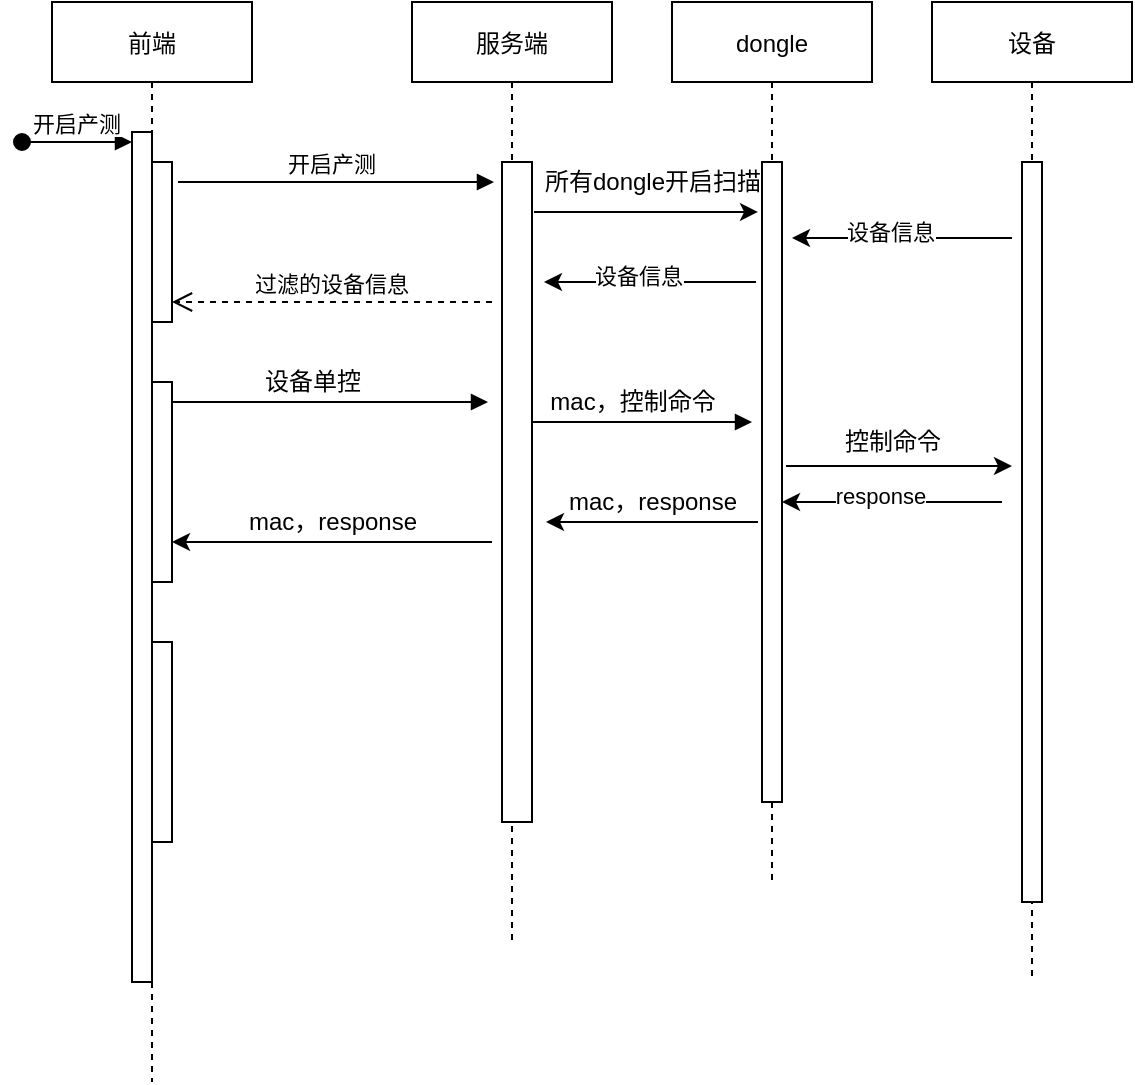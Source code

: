 <mxfile version="14.4.2" type="github">
  <diagram id="kgpKYQtTHZ0yAKxKKP6v" name="Page-1">
    <mxGraphModel dx="1426" dy="643" grid="1" gridSize="10" guides="1" tooltips="1" connect="1" arrows="1" fold="1" page="1" pageScale="1" pageWidth="850" pageHeight="1100" math="0" shadow="0">
      <root>
        <mxCell id="0" />
        <mxCell id="1" parent="0" />
        <mxCell id="3nuBFxr9cyL0pnOWT2aG-1" value="前端" style="shape=umlLifeline;perimeter=lifelinePerimeter;container=1;collapsible=0;recursiveResize=0;rounded=0;shadow=0;strokeWidth=1;" parent="1" vertex="1">
          <mxGeometry x="120" y="80" width="100" height="540" as="geometry" />
        </mxCell>
        <mxCell id="3nuBFxr9cyL0pnOWT2aG-2" value="" style="points=[];perimeter=orthogonalPerimeter;rounded=0;shadow=0;strokeWidth=1;" parent="3nuBFxr9cyL0pnOWT2aG-1" vertex="1">
          <mxGeometry x="40" y="65" width="10" height="425" as="geometry" />
        </mxCell>
        <mxCell id="3nuBFxr9cyL0pnOWT2aG-3" value="开启产测" style="verticalAlign=bottom;startArrow=oval;endArrow=block;startSize=8;shadow=0;strokeWidth=1;" parent="3nuBFxr9cyL0pnOWT2aG-1" target="3nuBFxr9cyL0pnOWT2aG-2" edge="1">
          <mxGeometry relative="1" as="geometry">
            <mxPoint x="-15" y="70" as="sourcePoint" />
          </mxGeometry>
        </mxCell>
        <mxCell id="3nuBFxr9cyL0pnOWT2aG-4" value="" style="points=[];perimeter=orthogonalPerimeter;rounded=0;shadow=0;strokeWidth=1;" parent="3nuBFxr9cyL0pnOWT2aG-1" vertex="1">
          <mxGeometry x="50" y="80" width="10" height="80" as="geometry" />
        </mxCell>
        <mxCell id="KvQf5FNb2fmNMi8H4hha-17" value="" style="points=[];perimeter=orthogonalPerimeter;rounded=0;shadow=0;strokeWidth=1;" vertex="1" parent="3nuBFxr9cyL0pnOWT2aG-1">
          <mxGeometry x="50" y="190" width="10" height="100" as="geometry" />
        </mxCell>
        <mxCell id="3nuBFxr9cyL0pnOWT2aG-5" value="服务端" style="shape=umlLifeline;perimeter=lifelinePerimeter;container=1;collapsible=0;recursiveResize=0;rounded=0;shadow=0;strokeWidth=1;" parent="1" vertex="1">
          <mxGeometry x="300" y="80" width="100" height="470" as="geometry" />
        </mxCell>
        <mxCell id="3nuBFxr9cyL0pnOWT2aG-6" value="" style="points=[];perimeter=orthogonalPerimeter;rounded=0;shadow=0;strokeWidth=1;" parent="3nuBFxr9cyL0pnOWT2aG-5" vertex="1">
          <mxGeometry x="45" y="80" width="15" height="330" as="geometry" />
        </mxCell>
        <mxCell id="3nuBFxr9cyL0pnOWT2aG-9" value="开启产测" style="verticalAlign=bottom;endArrow=block;shadow=0;strokeWidth=1;" parent="1" edge="1">
          <mxGeometry x="-0.025" relative="1" as="geometry">
            <mxPoint x="183" y="170" as="sourcePoint" />
            <mxPoint x="341" y="170" as="targetPoint" />
            <mxPoint as="offset" />
          </mxGeometry>
        </mxCell>
        <mxCell id="3nuBFxr9cyL0pnOWT2aG-10" value="过滤的设备信息" style="verticalAlign=bottom;endArrow=open;dashed=1;endSize=8;shadow=0;strokeWidth=1;" parent="1" edge="1">
          <mxGeometry relative="1" as="geometry">
            <mxPoint x="180" y="230" as="targetPoint" />
            <mxPoint x="340" y="230" as="sourcePoint" />
          </mxGeometry>
        </mxCell>
        <mxCell id="KvQf5FNb2fmNMi8H4hha-1" value="dongle" style="shape=umlLifeline;perimeter=lifelinePerimeter;container=1;collapsible=0;recursiveResize=0;rounded=0;shadow=0;strokeWidth=1;" vertex="1" parent="1">
          <mxGeometry x="430" y="80" width="100" height="440" as="geometry" />
        </mxCell>
        <mxCell id="KvQf5FNb2fmNMi8H4hha-2" value="" style="points=[];perimeter=orthogonalPerimeter;rounded=0;shadow=0;strokeWidth=1;" vertex="1" parent="KvQf5FNb2fmNMi8H4hha-1">
          <mxGeometry x="45" y="80" width="10" height="320" as="geometry" />
        </mxCell>
        <mxCell id="KvQf5FNb2fmNMi8H4hha-3" value="设备" style="shape=umlLifeline;perimeter=lifelinePerimeter;container=1;collapsible=0;recursiveResize=0;rounded=0;shadow=0;strokeWidth=1;" vertex="1" parent="1">
          <mxGeometry x="560" y="80" width="100" height="490" as="geometry" />
        </mxCell>
        <mxCell id="KvQf5FNb2fmNMi8H4hha-4" value="" style="points=[];perimeter=orthogonalPerimeter;rounded=0;shadow=0;strokeWidth=1;" vertex="1" parent="KvQf5FNb2fmNMi8H4hha-3">
          <mxGeometry x="45" y="80" width="10" height="370" as="geometry" />
        </mxCell>
        <mxCell id="KvQf5FNb2fmNMi8H4hha-8" value="" style="endArrow=classic;html=1;entryX=-0.2;entryY=0.078;entryDx=0;entryDy=0;entryPerimeter=0;" edge="1" parent="1" target="KvQf5FNb2fmNMi8H4hha-2">
          <mxGeometry width="50" height="50" relative="1" as="geometry">
            <mxPoint x="361" y="185" as="sourcePoint" />
            <mxPoint x="450" y="300" as="targetPoint" />
            <Array as="points" />
          </mxGeometry>
        </mxCell>
        <mxCell id="KvQf5FNb2fmNMi8H4hha-9" value="&lt;font style=&quot;vertical-align: inherit&quot;&gt;&lt;font style=&quot;vertical-align: inherit&quot;&gt;&lt;font style=&quot;vertical-align: inherit&quot;&gt;&lt;font style=&quot;vertical-align: inherit&quot;&gt;&lt;font style=&quot;vertical-align: inherit&quot;&gt;&lt;font style=&quot;vertical-align: inherit&quot;&gt;&lt;font style=&quot;vertical-align: inherit&quot;&gt;&lt;font style=&quot;vertical-align: inherit&quot;&gt;所有dongle开启扫描&lt;/font&gt;&lt;/font&gt;&lt;/font&gt;&lt;/font&gt;&lt;/font&gt;&lt;/font&gt;&lt;/font&gt;&lt;/font&gt;" style="text;html=1;align=center;verticalAlign=middle;resizable=0;points=[];autosize=1;" vertex="1" parent="1">
          <mxGeometry x="360" y="160" width="120" height="20" as="geometry" />
        </mxCell>
        <mxCell id="KvQf5FNb2fmNMi8H4hha-11" value="" style="endArrow=classic;html=1;" edge="1" parent="1">
          <mxGeometry width="50" height="50" relative="1" as="geometry">
            <mxPoint x="600" y="198" as="sourcePoint" />
            <mxPoint x="490" y="198" as="targetPoint" />
          </mxGeometry>
        </mxCell>
        <mxCell id="KvQf5FNb2fmNMi8H4hha-12" value="&lt;font style=&quot;vertical-align: inherit&quot;&gt;&lt;font style=&quot;vertical-align: inherit&quot;&gt;设备信息&lt;/font&gt;&lt;/font&gt;" style="edgeLabel;html=1;align=center;verticalAlign=middle;resizable=0;points=[];" vertex="1" connectable="0" parent="KvQf5FNb2fmNMi8H4hha-11">
          <mxGeometry x="0.11" y="-3" relative="1" as="geometry">
            <mxPoint as="offset" />
          </mxGeometry>
        </mxCell>
        <mxCell id="KvQf5FNb2fmNMi8H4hha-13" value="" style="endArrow=classic;html=1;" edge="1" parent="1">
          <mxGeometry width="50" height="50" relative="1" as="geometry">
            <mxPoint x="472" y="220" as="sourcePoint" />
            <mxPoint x="366" y="220.0" as="targetPoint" />
          </mxGeometry>
        </mxCell>
        <mxCell id="KvQf5FNb2fmNMi8H4hha-14" value="&lt;font style=&quot;vertical-align: inherit&quot;&gt;&lt;font style=&quot;vertical-align: inherit&quot;&gt;设备信息&lt;/font&gt;&lt;/font&gt;" style="edgeLabel;html=1;align=center;verticalAlign=middle;resizable=0;points=[];" vertex="1" connectable="0" parent="KvQf5FNb2fmNMi8H4hha-13">
          <mxGeometry x="0.11" y="-3" relative="1" as="geometry">
            <mxPoint as="offset" />
          </mxGeometry>
        </mxCell>
        <mxCell id="KvQf5FNb2fmNMi8H4hha-22" value="" style="verticalAlign=bottom;endArrow=block;shadow=0;strokeWidth=1;" edge="1" parent="1">
          <mxGeometry x="-0.025" relative="1" as="geometry">
            <mxPoint x="180" y="280" as="sourcePoint" />
            <mxPoint x="338" y="280" as="targetPoint" />
            <mxPoint as="offset" />
          </mxGeometry>
        </mxCell>
        <mxCell id="KvQf5FNb2fmNMi8H4hha-23" value="&lt;font style=&quot;vertical-align: inherit&quot;&gt;&lt;font style=&quot;vertical-align: inherit&quot;&gt;&lt;font style=&quot;vertical-align: inherit&quot;&gt;&lt;font style=&quot;vertical-align: inherit&quot;&gt;设备单控&lt;/font&gt;&lt;/font&gt;&lt;/font&gt;&lt;/font&gt;" style="text;html=1;align=center;verticalAlign=middle;resizable=0;points=[];autosize=1;" vertex="1" parent="1">
          <mxGeometry x="220" y="260" width="60" height="20" as="geometry" />
        </mxCell>
        <mxCell id="KvQf5FNb2fmNMi8H4hha-26" value="" style="verticalAlign=bottom;endArrow=block;shadow=0;strokeWidth=1;" edge="1" parent="1">
          <mxGeometry x="-0.025" relative="1" as="geometry">
            <mxPoint x="360" y="290" as="sourcePoint" />
            <mxPoint x="470" y="290" as="targetPoint" />
            <mxPoint as="offset" />
          </mxGeometry>
        </mxCell>
        <mxCell id="KvQf5FNb2fmNMi8H4hha-28" value="&lt;font style=&quot;vertical-align: inherit&quot;&gt;&lt;font style=&quot;vertical-align: inherit&quot;&gt;&lt;font style=&quot;vertical-align: inherit&quot;&gt;&lt;font style=&quot;vertical-align: inherit&quot;&gt;&lt;font style=&quot;vertical-align: inherit&quot;&gt;&lt;font style=&quot;vertical-align: inherit&quot;&gt;mac，控制命令&lt;/font&gt;&lt;/font&gt;&lt;/font&gt;&lt;/font&gt;&lt;/font&gt;&lt;/font&gt;" style="text;html=1;align=center;verticalAlign=middle;resizable=0;points=[];autosize=1;" vertex="1" parent="1">
          <mxGeometry x="360" y="270" width="100" height="20" as="geometry" />
        </mxCell>
        <mxCell id="KvQf5FNb2fmNMi8H4hha-29" value="&lt;font style=&quot;vertical-align: inherit&quot;&gt;&lt;font style=&quot;vertical-align: inherit&quot;&gt;&lt;font style=&quot;vertical-align: inherit&quot;&gt;&lt;font style=&quot;vertical-align: inherit&quot;&gt;&lt;font style=&quot;vertical-align: inherit&quot;&gt;&lt;font style=&quot;vertical-align: inherit&quot;&gt;控制命令&lt;/font&gt;&lt;/font&gt;&lt;/font&gt;&lt;/font&gt;&lt;/font&gt;&lt;/font&gt;" style="text;html=1;align=center;verticalAlign=middle;resizable=0;points=[];autosize=1;" vertex="1" parent="1">
          <mxGeometry x="510" y="290" width="60" height="20" as="geometry" />
        </mxCell>
        <mxCell id="KvQf5FNb2fmNMi8H4hha-30" value="" style="endArrow=classic;html=1;exitX=1.2;exitY=0.475;exitDx=0;exitDy=0;exitPerimeter=0;" edge="1" parent="1" source="KvQf5FNb2fmNMi8H4hha-2">
          <mxGeometry width="50" height="50" relative="1" as="geometry">
            <mxPoint x="530" y="340" as="sourcePoint" />
            <mxPoint x="600" y="312" as="targetPoint" />
          </mxGeometry>
        </mxCell>
        <mxCell id="KvQf5FNb2fmNMi8H4hha-31" value="" style="endArrow=classic;html=1;" edge="1" parent="1">
          <mxGeometry width="50" height="50" relative="1" as="geometry">
            <mxPoint x="595" y="330" as="sourcePoint" />
            <mxPoint x="485" y="330" as="targetPoint" />
          </mxGeometry>
        </mxCell>
        <mxCell id="KvQf5FNb2fmNMi8H4hha-32" value="&lt;font style=&quot;vertical-align: inherit&quot;&gt;&lt;font style=&quot;vertical-align: inherit&quot;&gt;response&lt;/font&gt;&lt;/font&gt;" style="edgeLabel;html=1;align=center;verticalAlign=middle;resizable=0;points=[];" vertex="1" connectable="0" parent="KvQf5FNb2fmNMi8H4hha-31">
          <mxGeometry x="0.11" y="-3" relative="1" as="geometry">
            <mxPoint as="offset" />
          </mxGeometry>
        </mxCell>
        <mxCell id="KvQf5FNb2fmNMi8H4hha-35" value="&lt;font style=&quot;vertical-align: inherit&quot;&gt;&lt;font style=&quot;vertical-align: inherit&quot;&gt;&lt;font style=&quot;vertical-align: inherit&quot;&gt;&lt;font style=&quot;vertical-align: inherit&quot;&gt;&lt;font style=&quot;vertical-align: inherit&quot;&gt;&lt;font style=&quot;vertical-align: inherit&quot;&gt;mac，response&lt;/font&gt;&lt;/font&gt;&lt;/font&gt;&lt;/font&gt;&lt;/font&gt;&lt;/font&gt;" style="text;html=1;align=center;verticalAlign=middle;resizable=0;points=[];autosize=1;" vertex="1" parent="1">
          <mxGeometry x="370" y="320" width="100" height="20" as="geometry" />
        </mxCell>
        <mxCell id="KvQf5FNb2fmNMi8H4hha-37" value="" style="endArrow=classic;html=1;" edge="1" parent="1">
          <mxGeometry width="50" height="50" relative="1" as="geometry">
            <mxPoint x="473" y="340" as="sourcePoint" />
            <mxPoint x="367" y="340" as="targetPoint" />
          </mxGeometry>
        </mxCell>
        <mxCell id="KvQf5FNb2fmNMi8H4hha-40" value="&lt;font style=&quot;vertical-align: inherit&quot;&gt;&lt;font style=&quot;vertical-align: inherit&quot;&gt;&lt;font style=&quot;vertical-align: inherit&quot;&gt;&lt;font style=&quot;vertical-align: inherit&quot;&gt;&lt;font style=&quot;vertical-align: inherit&quot;&gt;&lt;font style=&quot;vertical-align: inherit&quot;&gt;&lt;font style=&quot;vertical-align: inherit&quot;&gt;&lt;font style=&quot;vertical-align: inherit&quot;&gt;&lt;font style=&quot;vertical-align: inherit&quot;&gt;&lt;font style=&quot;vertical-align: inherit&quot;&gt;mac，response&lt;/font&gt;&lt;/font&gt;&lt;/font&gt;&lt;/font&gt;&lt;/font&gt;&lt;/font&gt;&lt;/font&gt;&lt;/font&gt;&lt;/font&gt;&lt;/font&gt;" style="text;html=1;align=center;verticalAlign=middle;resizable=0;points=[];autosize=1;" vertex="1" parent="1">
          <mxGeometry x="210" y="330" width="100" height="20" as="geometry" />
        </mxCell>
        <mxCell id="KvQf5FNb2fmNMi8H4hha-41" value="" style="endArrow=classic;html=1;" edge="1" parent="1">
          <mxGeometry width="50" height="50" relative="1" as="geometry">
            <mxPoint x="340" y="350" as="sourcePoint" />
            <mxPoint x="180" y="350" as="targetPoint" />
          </mxGeometry>
        </mxCell>
        <mxCell id="KvQf5FNb2fmNMi8H4hha-42" value="" style="points=[];perimeter=orthogonalPerimeter;rounded=0;shadow=0;strokeWidth=1;" vertex="1" parent="1">
          <mxGeometry x="170" y="400" width="10" height="100" as="geometry" />
        </mxCell>
      </root>
    </mxGraphModel>
  </diagram>
</mxfile>
